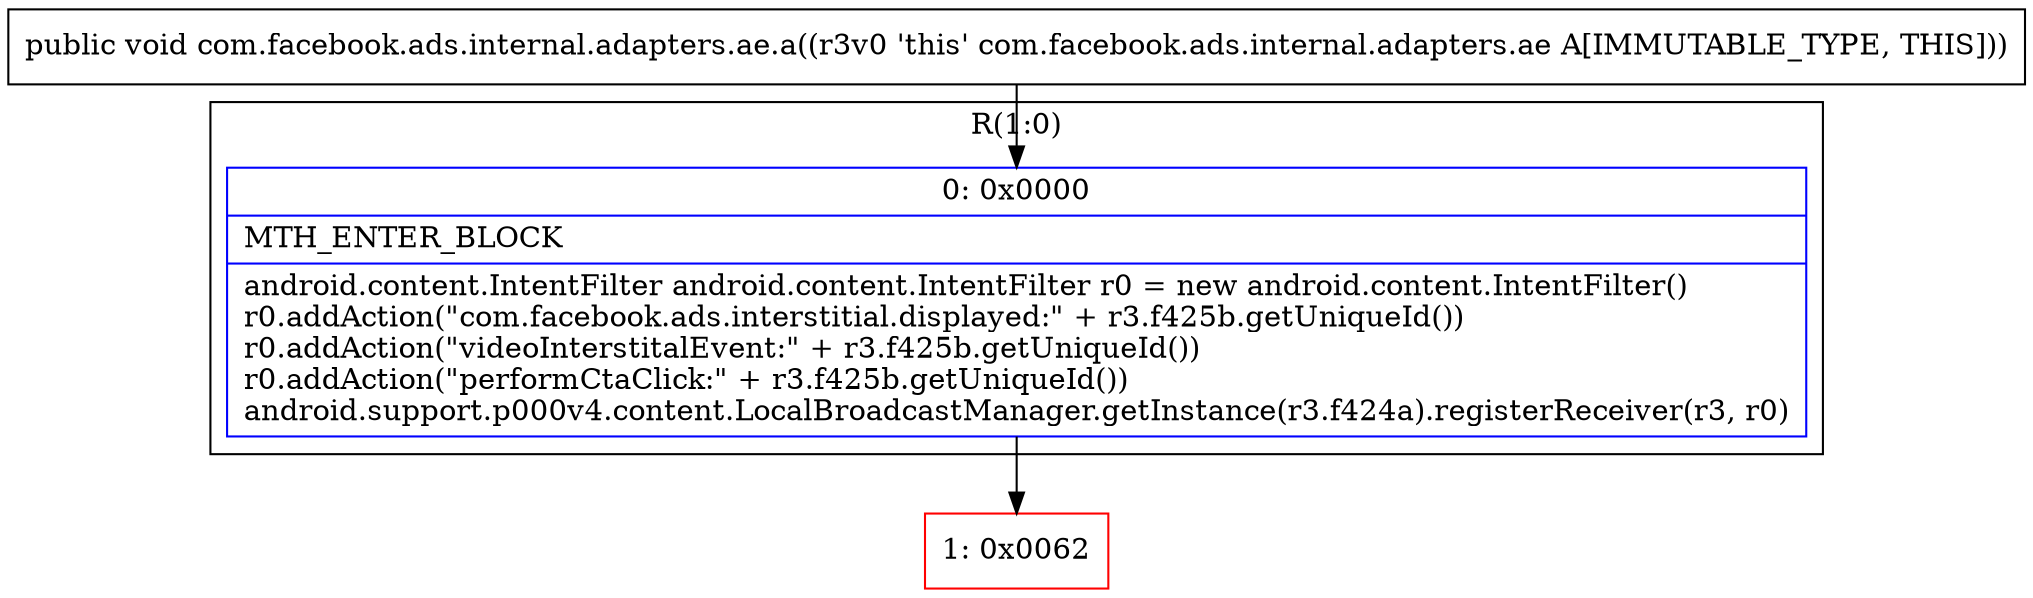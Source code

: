 digraph "CFG forcom.facebook.ads.internal.adapters.ae.a()V" {
subgraph cluster_Region_1045580408 {
label = "R(1:0)";
node [shape=record,color=blue];
Node_0 [shape=record,label="{0\:\ 0x0000|MTH_ENTER_BLOCK\l|android.content.IntentFilter android.content.IntentFilter r0 = new android.content.IntentFilter()\lr0.addAction(\"com.facebook.ads.interstitial.displayed:\" + r3.f425b.getUniqueId())\lr0.addAction(\"videoInterstitalEvent:\" + r3.f425b.getUniqueId())\lr0.addAction(\"performCtaClick:\" + r3.f425b.getUniqueId())\landroid.support.p000v4.content.LocalBroadcastManager.getInstance(r3.f424a).registerReceiver(r3, r0)\l}"];
}
Node_1 [shape=record,color=red,label="{1\:\ 0x0062}"];
MethodNode[shape=record,label="{public void com.facebook.ads.internal.adapters.ae.a((r3v0 'this' com.facebook.ads.internal.adapters.ae A[IMMUTABLE_TYPE, THIS])) }"];
MethodNode -> Node_0;
Node_0 -> Node_1;
}

